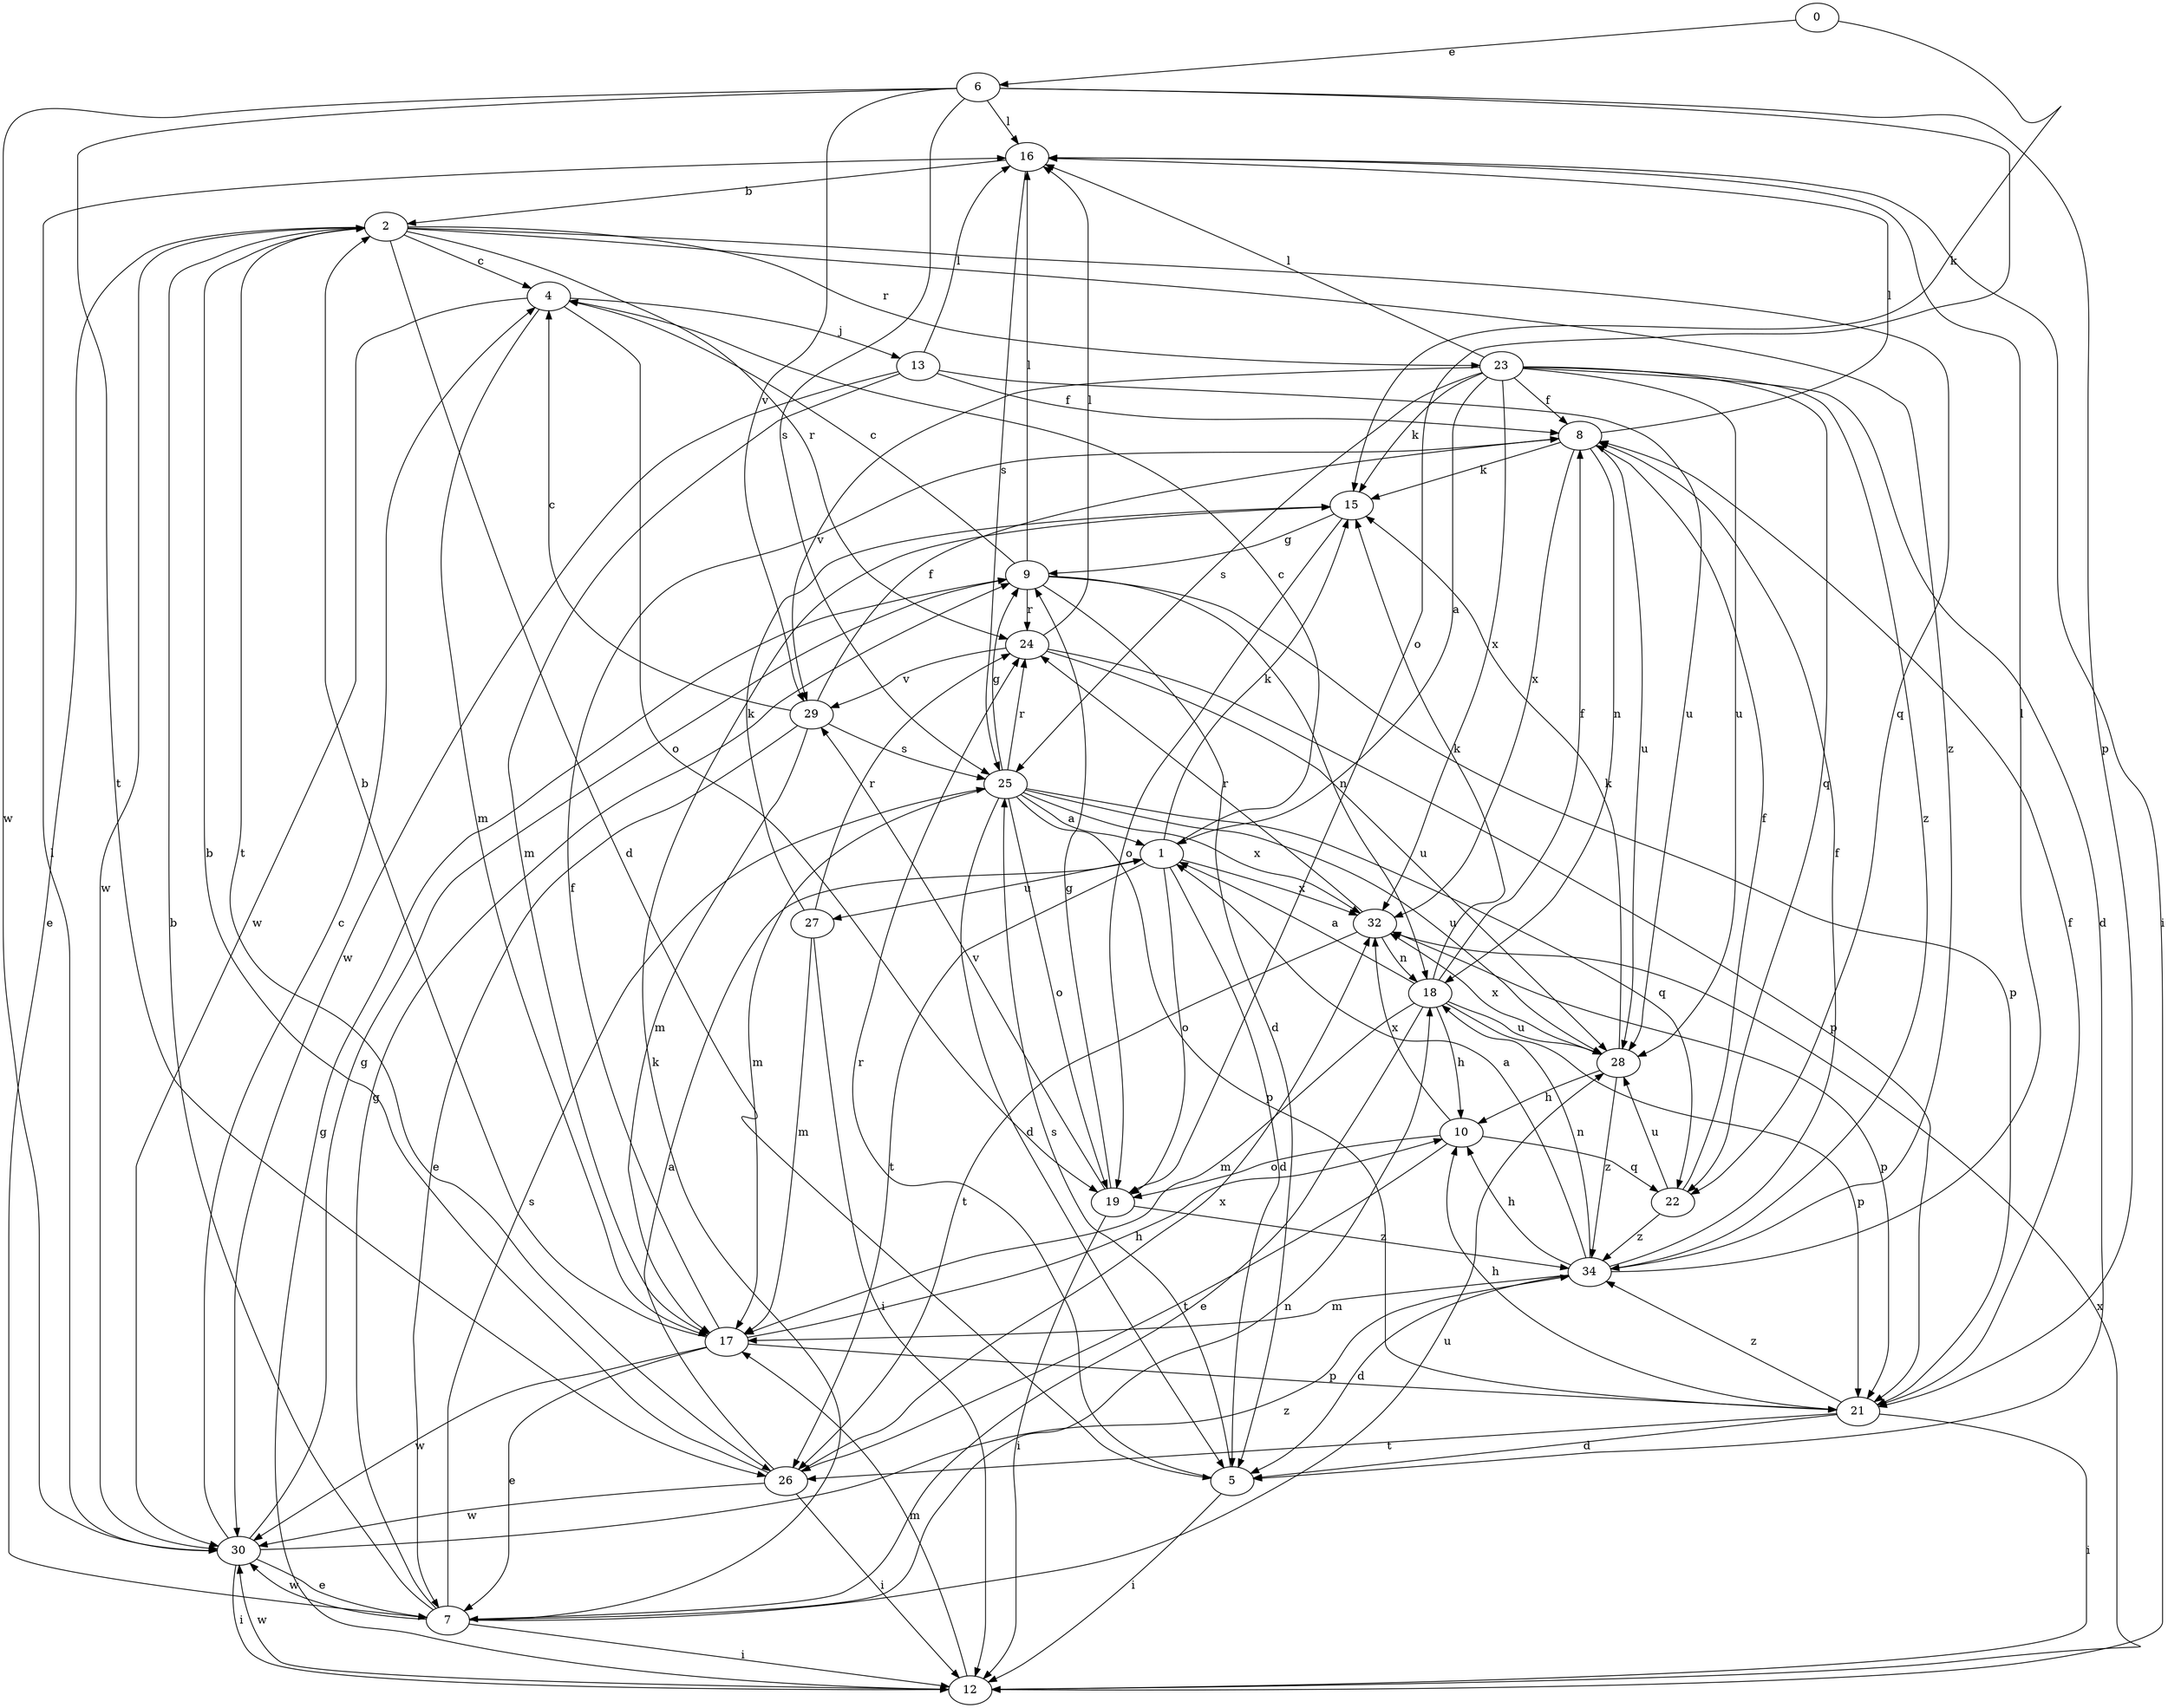 strict digraph  {
0;
1;
2;
4;
5;
6;
7;
8;
9;
10;
12;
13;
15;
16;
17;
18;
19;
21;
22;
23;
24;
25;
26;
27;
28;
29;
30;
32;
34;
0 -> 6  [label=e];
0 -> 15  [label=k];
1 -> 4  [label=c];
1 -> 5  [label=d];
1 -> 15  [label=k];
1 -> 19  [label=o];
1 -> 26  [label=t];
1 -> 27  [label=u];
1 -> 32  [label=x];
2 -> 4  [label=c];
2 -> 5  [label=d];
2 -> 7  [label=e];
2 -> 22  [label=q];
2 -> 23  [label=r];
2 -> 24  [label=r];
2 -> 26  [label=t];
2 -> 30  [label=w];
2 -> 34  [label=z];
4 -> 13  [label=j];
4 -> 17  [label=m];
4 -> 19  [label=o];
4 -> 30  [label=w];
5 -> 12  [label=i];
5 -> 24  [label=r];
5 -> 25  [label=s];
6 -> 16  [label=l];
6 -> 19  [label=o];
6 -> 21  [label=p];
6 -> 25  [label=s];
6 -> 26  [label=t];
6 -> 29  [label=v];
6 -> 30  [label=w];
7 -> 2  [label=b];
7 -> 9  [label=g];
7 -> 12  [label=i];
7 -> 15  [label=k];
7 -> 18  [label=n];
7 -> 25  [label=s];
7 -> 28  [label=u];
7 -> 30  [label=w];
8 -> 15  [label=k];
8 -> 16  [label=l];
8 -> 18  [label=n];
8 -> 28  [label=u];
8 -> 32  [label=x];
9 -> 4  [label=c];
9 -> 5  [label=d];
9 -> 16  [label=l];
9 -> 18  [label=n];
9 -> 21  [label=p];
9 -> 24  [label=r];
10 -> 19  [label=o];
10 -> 22  [label=q];
10 -> 26  [label=t];
10 -> 32  [label=x];
12 -> 9  [label=g];
12 -> 17  [label=m];
12 -> 30  [label=w];
12 -> 32  [label=x];
13 -> 8  [label=f];
13 -> 16  [label=l];
13 -> 17  [label=m];
13 -> 28  [label=u];
13 -> 30  [label=w];
15 -> 9  [label=g];
15 -> 19  [label=o];
16 -> 2  [label=b];
16 -> 12  [label=i];
16 -> 25  [label=s];
17 -> 2  [label=b];
17 -> 7  [label=e];
17 -> 8  [label=f];
17 -> 10  [label=h];
17 -> 21  [label=p];
17 -> 30  [label=w];
18 -> 1  [label=a];
18 -> 7  [label=e];
18 -> 8  [label=f];
18 -> 10  [label=h];
18 -> 15  [label=k];
18 -> 17  [label=m];
18 -> 21  [label=p];
18 -> 28  [label=u];
19 -> 9  [label=g];
19 -> 12  [label=i];
19 -> 29  [label=v];
19 -> 34  [label=z];
21 -> 5  [label=d];
21 -> 8  [label=f];
21 -> 10  [label=h];
21 -> 12  [label=i];
21 -> 26  [label=t];
21 -> 34  [label=z];
22 -> 8  [label=f];
22 -> 28  [label=u];
22 -> 34  [label=z];
23 -> 1  [label=a];
23 -> 5  [label=d];
23 -> 8  [label=f];
23 -> 15  [label=k];
23 -> 16  [label=l];
23 -> 22  [label=q];
23 -> 25  [label=s];
23 -> 28  [label=u];
23 -> 29  [label=v];
23 -> 32  [label=x];
23 -> 34  [label=z];
24 -> 16  [label=l];
24 -> 21  [label=p];
24 -> 28  [label=u];
24 -> 29  [label=v];
25 -> 1  [label=a];
25 -> 5  [label=d];
25 -> 9  [label=g];
25 -> 17  [label=m];
25 -> 19  [label=o];
25 -> 21  [label=p];
25 -> 22  [label=q];
25 -> 24  [label=r];
25 -> 28  [label=u];
25 -> 32  [label=x];
26 -> 1  [label=a];
26 -> 2  [label=b];
26 -> 12  [label=i];
26 -> 30  [label=w];
26 -> 32  [label=x];
27 -> 12  [label=i];
27 -> 15  [label=k];
27 -> 17  [label=m];
27 -> 24  [label=r];
28 -> 10  [label=h];
28 -> 15  [label=k];
28 -> 32  [label=x];
28 -> 34  [label=z];
29 -> 4  [label=c];
29 -> 7  [label=e];
29 -> 8  [label=f];
29 -> 17  [label=m];
29 -> 25  [label=s];
30 -> 4  [label=c];
30 -> 7  [label=e];
30 -> 9  [label=g];
30 -> 12  [label=i];
30 -> 16  [label=l];
30 -> 34  [label=z];
32 -> 18  [label=n];
32 -> 21  [label=p];
32 -> 24  [label=r];
32 -> 26  [label=t];
34 -> 1  [label=a];
34 -> 5  [label=d];
34 -> 8  [label=f];
34 -> 10  [label=h];
34 -> 16  [label=l];
34 -> 17  [label=m];
34 -> 18  [label=n];
}
